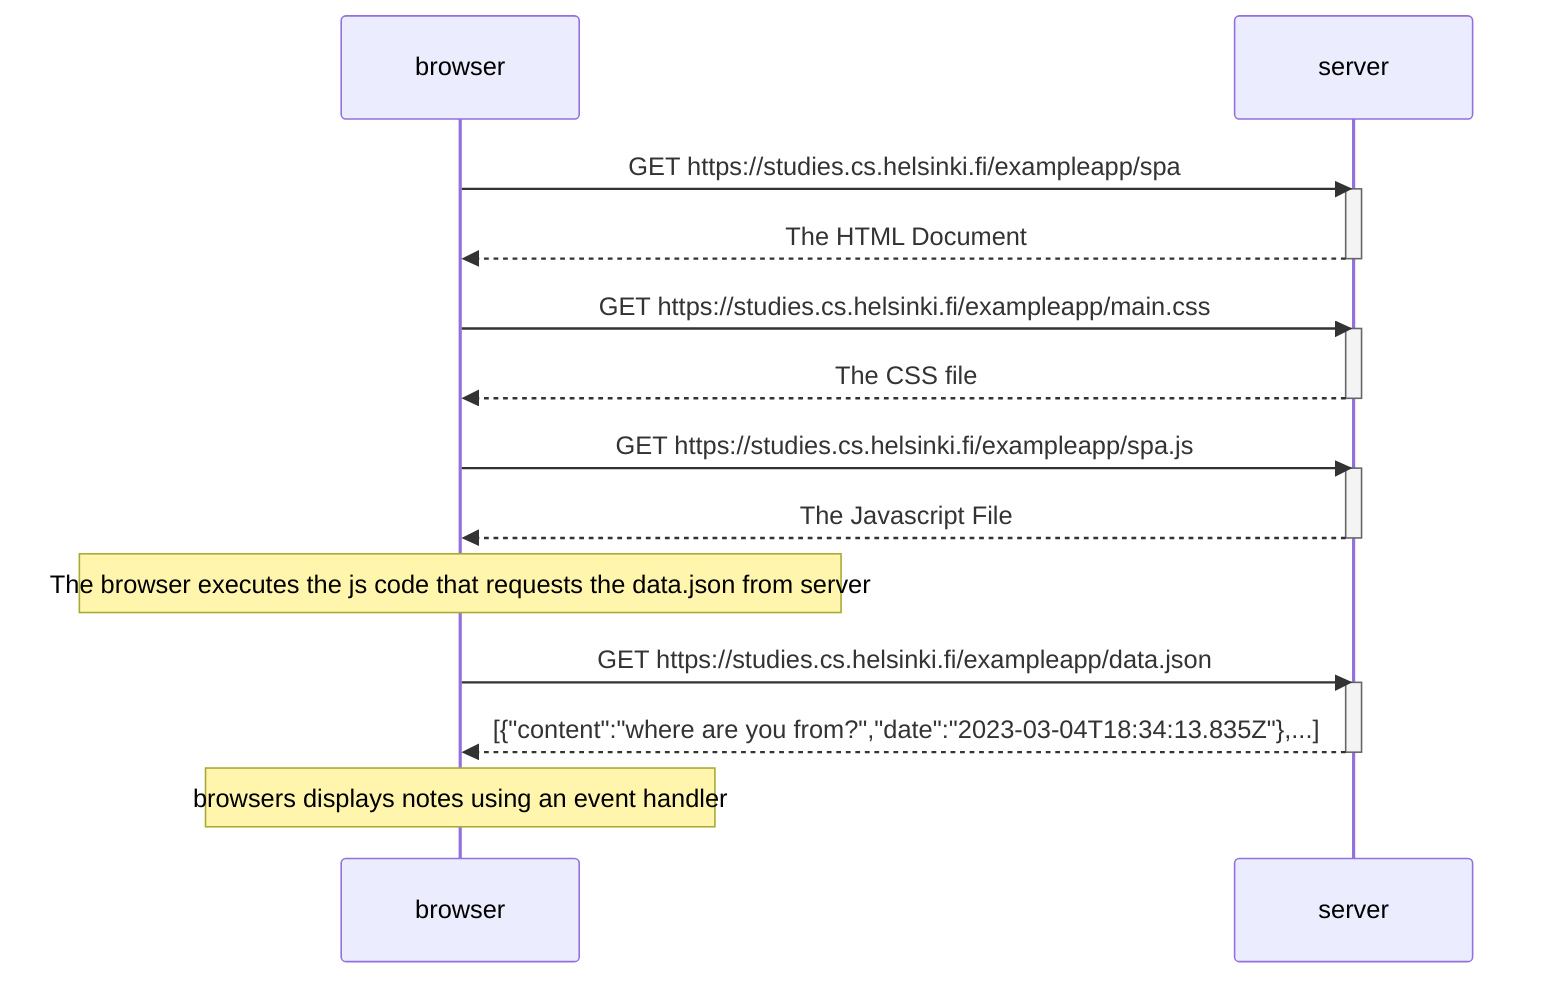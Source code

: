 sequenceDiagram
    participant browser
    participant server

    browser->>server: GET https://studies.cs.helsinki.fi/exampleapp/spa
    activate server
    server-->>browser: The HTML Document
    deactivate server

    browser->>server: GET https://studies.cs.helsinki.fi/exampleapp/main.css
    activate server
    server-->>browser: The CSS file
    deactivate server

    browser->>server: GET https://studies.cs.helsinki.fi/exampleapp/spa.js
    activate server
    server-->>browser: The Javascript File
    deactivate server

    Note over browser: The browser executes the js code that requests the data.json from server

    browser->>server: GET https://studies.cs.helsinki.fi/exampleapp/data.json
    activate server
    server-->>browser: [{"content":"where are you from?","date":"2023-03-04T18:34:13.835Z"},...]
    deactivate server

    Note over browser: browsers displays notes using an event handler